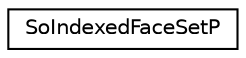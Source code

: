 digraph "Graphical Class Hierarchy"
{
 // LATEX_PDF_SIZE
  edge [fontname="Helvetica",fontsize="10",labelfontname="Helvetica",labelfontsize="10"];
  node [fontname="Helvetica",fontsize="10",shape=record];
  rankdir="LR";
  Node0 [label="SoIndexedFaceSetP",height=0.2,width=0.4,color="black", fillcolor="white", style="filled",URL="$classSoIndexedFaceSetP.html",tooltip=" "];
}
